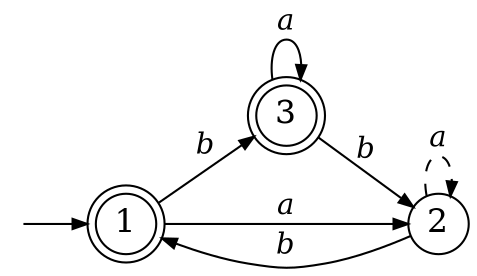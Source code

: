 digraph DFA {
    graph [dpi = "300", ranksep=0.4];
    node [shape = circle, fixedsize = true, width = "0.4", fontsize = 16];
    edge [arrowsize = "0.7"];
    rankdir=LR;

    "" [shape=none, width = "0.1"];
    1 [shape = doublecircle];
    3 [shape = doublecircle];

    //{node[nodesep=0.15]; "", 1}
    
    "" -> 1;
    1 -> 2 [label = <<i>a</i>>];
    1 -> 3 [label = <<i>b</i>>];
    2 -> 2 [label = <<i>a</i>>, style = dashed]
    2 -> 1 [label = <<i>b</i>>];
    3 -> 3 [label = <<i>a</i>>];
    3 -> 2 [label = <<i>b</i>>];
}